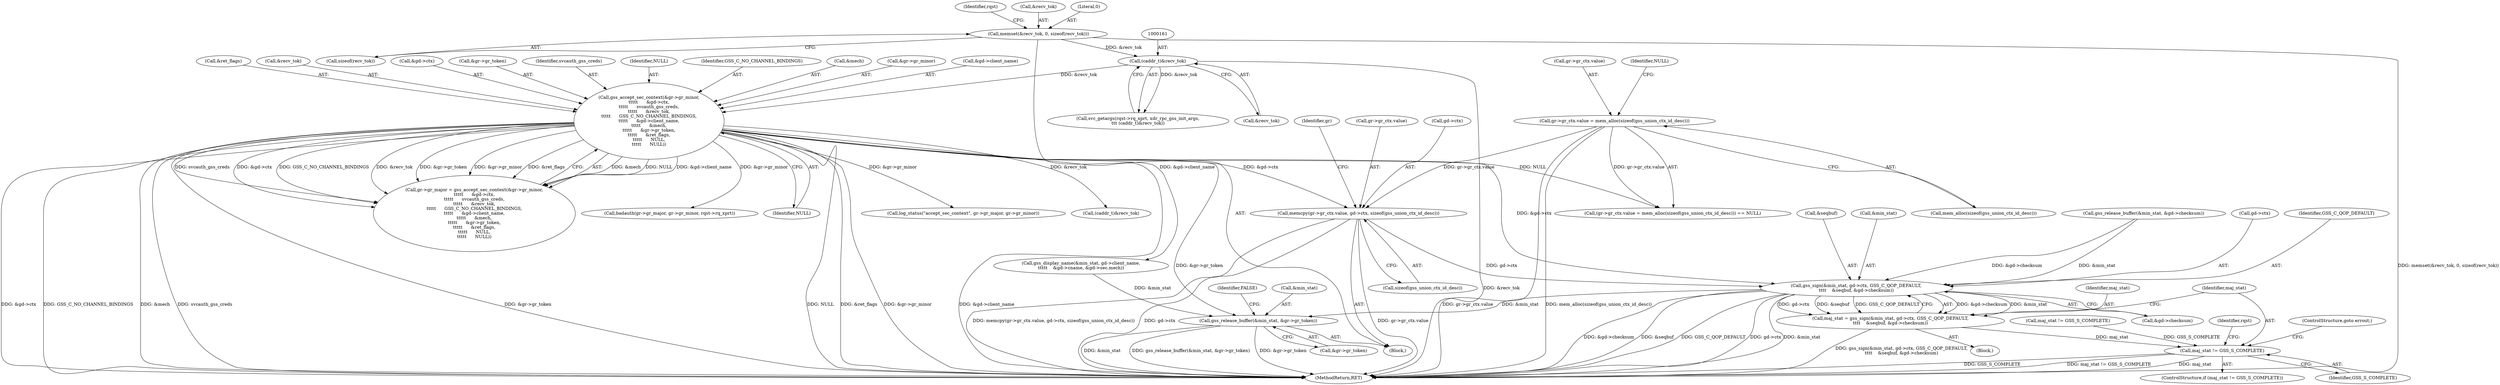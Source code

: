 digraph "0_krb5_5bb8a6b9c9eb8dd22bc9526751610aaa255ead9c_0@API" {
"1000260" [label="(Call,memcpy(gr->gr_ctx.value, gd->ctx, sizeof(gss_union_ctx_id_desc)))"];
"1000245" [label="(Call,gr->gr_ctx.value = mem_alloc(sizeof(gss_union_ctx_id_desc)))"];
"1000170" [label="(Call,gss_accept_sec_context(&gr->gr_minor,\n\t\t\t\t\t      &gd->ctx,\n\t\t\t\t\t      svcauth_gss_creds,\n\t\t\t\t\t      &recv_tok,\n\t\t\t\t\t      GSS_C_NO_CHANNEL_BINDINGS,\n\t\t\t\t\t      &gd->client_name,\n\t\t\t\t\t      &mech,\n\t\t\t\t\t      &gr->gr_token,\n\t\t\t\t\t      &ret_flags,\n\t\t\t\t\t      NULL,\n\t\t\t\t\t      NULL))"];
"1000160" [label="(Call,(caddr_t)&recv_tok)"];
"1000147" [label="(Call,memset(&recv_tok, 0, sizeof(recv_tok)))"];
"1000418" [label="(Call,gss_sign(&min_stat, gd->ctx, GSS_C_QOP_DEFAULT,\n\t\t\t\t    &seqbuf, &gd->checksum))"];
"1000416" [label="(Call,maj_stat = gss_sign(&min_stat, gd->ctx, GSS_C_QOP_DEFAULT,\n\t\t\t\t    &seqbuf, &gd->checksum))"];
"1000432" [label="(Call,maj_stat != GSS_S_COMPLETE)"];
"1000475" [label="(Call,gss_release_buffer(&min_stat, &gr->gr_token))"];
"1000341" [label="(Call,gss_display_name(&min_stat, gd->client_name,\n\t\t\t\t\t    &gd->cname, &gd->sec.mech))"];
"1000147" [label="(Call,memset(&recv_tok, 0, sizeof(recv_tok)))"];
"1000183" [label="(Call,&gd->client_name)"];
"1000155" [label="(Call,svc_getargs(rqst->rq_xprt, xdr_rpc_gss_init_args,\n\t\t\t (caddr_t)&recv_tok))"];
"1000421" [label="(Call,gd->ctx)"];
"1000246" [label="(Call,gr->gr_ctx.value)"];
"1000193" [label="(Call,&ret_flags)"];
"1000483" [label="(Identifier,FALSE)"];
"1000418" [label="(Call,gss_sign(&min_stat, gd->ctx, GSS_C_QOP_DEFAULT,\n\t\t\t\t    &seqbuf, &gd->checksum))"];
"1000332" [label="(Block,)"];
"1000475" [label="(Call,gss_release_buffer(&min_stat, &gr->gr_token))"];
"1000206" [label="(Call,log_status(\"accept_sec_context\", gr->gr_major, gr->gr_minor))"];
"1000358" [label="(Call,maj_stat != GSS_S_COMPLETE)"];
"1000202" [label="(Call,(caddr_t)&recv_tok)"];
"1000157" [label="(Identifier,rqst)"];
"1000108" [label="(Block,)"];
"1000424" [label="(Identifier,GSS_C_QOP_DEFAULT)"];
"1000427" [label="(Call,&gd->checksum)"];
"1000180" [label="(Call,&recv_tok)"];
"1000151" [label="(Call,sizeof(recv_tok))"];
"1000484" [label="(MethodReturn,RET)"];
"1000175" [label="(Call,&gd->ctx)"];
"1000148" [label="(Call,&recv_tok)"];
"1000162" [label="(Call,&recv_tok)"];
"1000416" [label="(Call,maj_stat = gss_sign(&min_stat, gd->ctx, GSS_C_QOP_DEFAULT,\n\t\t\t\t    &seqbuf, &gd->checksum))"];
"1000260" [label="(Call,memcpy(gr->gr_ctx.value, gd->ctx, sizeof(gss_union_ctx_id_desc)))"];
"1000409" [label="(Call,gss_release_buffer(&min_stat, &gd->checksum))"];
"1000244" [label="(Call,(gr->gr_ctx.value = mem_alloc(sizeof(gss_union_ctx_id_desc))) == NULL)"];
"1000417" [label="(Identifier,maj_stat)"];
"1000441" [label="(Identifier,rqst)"];
"1000251" [label="(Call,mem_alloc(sizeof(gss_union_ctx_id_desc)))"];
"1000478" [label="(Call,&gr->gr_token)"];
"1000189" [label="(Call,&gr->gr_token)"];
"1000166" [label="(Call,gr->gr_major = gss_accept_sec_context(&gr->gr_minor,\n\t\t\t\t\t      &gd->ctx,\n\t\t\t\t\t      svcauth_gss_creds,\n\t\t\t\t\t      &recv_tok,\n\t\t\t\t\t      GSS_C_NO_CHANNEL_BINDINGS,\n\t\t\t\t\t      &gd->client_name,\n\t\t\t\t\t      &mech,\n\t\t\t\t\t      &gr->gr_token,\n\t\t\t\t\t      &ret_flags,\n\t\t\t\t\t      NULL,\n\t\t\t\t\t      NULL))"];
"1000160" [label="(Call,(caddr_t)&recv_tok)"];
"1000150" [label="(Literal,0)"];
"1000245" [label="(Call,gr->gr_ctx.value = mem_alloc(sizeof(gss_union_ctx_id_desc)))"];
"1000274" [label="(Identifier,gr)"];
"1000179" [label="(Identifier,svcauth_gss_creds)"];
"1000227" [label="(Call,badauth(gr->gr_major, gr->gr_minor, rqst->rq_xprt))"];
"1000476" [label="(Call,&min_stat)"];
"1000170" [label="(Call,gss_accept_sec_context(&gr->gr_minor,\n\t\t\t\t\t      &gd->ctx,\n\t\t\t\t\t      svcauth_gss_creds,\n\t\t\t\t\t      &recv_tok,\n\t\t\t\t\t      GSS_C_NO_CHANNEL_BINDINGS,\n\t\t\t\t\t      &gd->client_name,\n\t\t\t\t\t      &mech,\n\t\t\t\t\t      &gr->gr_token,\n\t\t\t\t\t      &ret_flags,\n\t\t\t\t\t      NULL,\n\t\t\t\t\t      NULL))"];
"1000254" [label="(Identifier,NULL)"];
"1000195" [label="(Identifier,NULL)"];
"1000434" [label="(Identifier,GSS_S_COMPLETE)"];
"1000433" [label="(Identifier,maj_stat)"];
"1000431" [label="(ControlStructure,if (maj_stat != GSS_S_COMPLETE))"];
"1000261" [label="(Call,gr->gr_ctx.value)"];
"1000182" [label="(Identifier,GSS_C_NO_CHANNEL_BINDINGS)"];
"1000425" [label="(Call,&seqbuf)"];
"1000266" [label="(Call,gd->ctx)"];
"1000269" [label="(Call,sizeof(gss_union_ctx_id_desc))"];
"1000432" [label="(Call,maj_stat != GSS_S_COMPLETE)"];
"1000187" [label="(Call,&mech)"];
"1000171" [label="(Call,&gr->gr_minor)"];
"1000419" [label="(Call,&min_stat)"];
"1000436" [label="(ControlStructure,goto errout;)"];
"1000196" [label="(Identifier,NULL)"];
"1000260" -> "1000108"  [label="AST: "];
"1000260" -> "1000269"  [label="CFG: "];
"1000261" -> "1000260"  [label="AST: "];
"1000266" -> "1000260"  [label="AST: "];
"1000269" -> "1000260"  [label="AST: "];
"1000274" -> "1000260"  [label="CFG: "];
"1000260" -> "1000484"  [label="DDG: memcpy(gr->gr_ctx.value, gd->ctx, sizeof(gss_union_ctx_id_desc))"];
"1000260" -> "1000484"  [label="DDG: gd->ctx"];
"1000260" -> "1000484"  [label="DDG: gr->gr_ctx.value"];
"1000245" -> "1000260"  [label="DDG: gr->gr_ctx.value"];
"1000170" -> "1000260"  [label="DDG: &gd->ctx"];
"1000260" -> "1000418"  [label="DDG: gd->ctx"];
"1000245" -> "1000244"  [label="AST: "];
"1000245" -> "1000251"  [label="CFG: "];
"1000246" -> "1000245"  [label="AST: "];
"1000251" -> "1000245"  [label="AST: "];
"1000254" -> "1000245"  [label="CFG: "];
"1000245" -> "1000484"  [label="DDG: mem_alloc(sizeof(gss_union_ctx_id_desc))"];
"1000245" -> "1000484"  [label="DDG: gr->gr_ctx.value"];
"1000245" -> "1000244"  [label="DDG: gr->gr_ctx.value"];
"1000170" -> "1000166"  [label="AST: "];
"1000170" -> "1000196"  [label="CFG: "];
"1000171" -> "1000170"  [label="AST: "];
"1000175" -> "1000170"  [label="AST: "];
"1000179" -> "1000170"  [label="AST: "];
"1000180" -> "1000170"  [label="AST: "];
"1000182" -> "1000170"  [label="AST: "];
"1000183" -> "1000170"  [label="AST: "];
"1000187" -> "1000170"  [label="AST: "];
"1000189" -> "1000170"  [label="AST: "];
"1000193" -> "1000170"  [label="AST: "];
"1000195" -> "1000170"  [label="AST: "];
"1000196" -> "1000170"  [label="AST: "];
"1000166" -> "1000170"  [label="CFG: "];
"1000170" -> "1000484"  [label="DDG: GSS_C_NO_CHANNEL_BINDINGS"];
"1000170" -> "1000484"  [label="DDG: &mech"];
"1000170" -> "1000484"  [label="DDG: svcauth_gss_creds"];
"1000170" -> "1000484"  [label="DDG: &gr->gr_token"];
"1000170" -> "1000484"  [label="DDG: NULL"];
"1000170" -> "1000484"  [label="DDG: &ret_flags"];
"1000170" -> "1000484"  [label="DDG: &gr->gr_minor"];
"1000170" -> "1000484"  [label="DDG: &gd->client_name"];
"1000170" -> "1000484"  [label="DDG: &gd->ctx"];
"1000170" -> "1000166"  [label="DDG: &mech"];
"1000170" -> "1000166"  [label="DDG: NULL"];
"1000170" -> "1000166"  [label="DDG: &gd->client_name"];
"1000170" -> "1000166"  [label="DDG: svcauth_gss_creds"];
"1000170" -> "1000166"  [label="DDG: &gd->ctx"];
"1000170" -> "1000166"  [label="DDG: GSS_C_NO_CHANNEL_BINDINGS"];
"1000170" -> "1000166"  [label="DDG: &recv_tok"];
"1000170" -> "1000166"  [label="DDG: &gr->gr_token"];
"1000170" -> "1000166"  [label="DDG: &gr->gr_minor"];
"1000170" -> "1000166"  [label="DDG: &ret_flags"];
"1000160" -> "1000170"  [label="DDG: &recv_tok"];
"1000170" -> "1000202"  [label="DDG: &recv_tok"];
"1000170" -> "1000206"  [label="DDG: &gr->gr_minor"];
"1000170" -> "1000227"  [label="DDG: &gr->gr_minor"];
"1000170" -> "1000244"  [label="DDG: NULL"];
"1000170" -> "1000341"  [label="DDG: &gd->client_name"];
"1000170" -> "1000418"  [label="DDG: &gd->ctx"];
"1000170" -> "1000475"  [label="DDG: &gr->gr_token"];
"1000160" -> "1000155"  [label="AST: "];
"1000160" -> "1000162"  [label="CFG: "];
"1000161" -> "1000160"  [label="AST: "];
"1000162" -> "1000160"  [label="AST: "];
"1000155" -> "1000160"  [label="CFG: "];
"1000160" -> "1000484"  [label="DDG: &recv_tok"];
"1000160" -> "1000155"  [label="DDG: &recv_tok"];
"1000147" -> "1000160"  [label="DDG: &recv_tok"];
"1000147" -> "1000108"  [label="AST: "];
"1000147" -> "1000151"  [label="CFG: "];
"1000148" -> "1000147"  [label="AST: "];
"1000150" -> "1000147"  [label="AST: "];
"1000151" -> "1000147"  [label="AST: "];
"1000157" -> "1000147"  [label="CFG: "];
"1000147" -> "1000484"  [label="DDG: memset(&recv_tok, 0, sizeof(recv_tok))"];
"1000418" -> "1000416"  [label="AST: "];
"1000418" -> "1000427"  [label="CFG: "];
"1000419" -> "1000418"  [label="AST: "];
"1000421" -> "1000418"  [label="AST: "];
"1000424" -> "1000418"  [label="AST: "];
"1000425" -> "1000418"  [label="AST: "];
"1000427" -> "1000418"  [label="AST: "];
"1000416" -> "1000418"  [label="CFG: "];
"1000418" -> "1000484"  [label="DDG: &gd->checksum"];
"1000418" -> "1000484"  [label="DDG: &seqbuf"];
"1000418" -> "1000484"  [label="DDG: GSS_C_QOP_DEFAULT"];
"1000418" -> "1000484"  [label="DDG: gd->ctx"];
"1000418" -> "1000484"  [label="DDG: &min_stat"];
"1000418" -> "1000416"  [label="DDG: &gd->checksum"];
"1000418" -> "1000416"  [label="DDG: &min_stat"];
"1000418" -> "1000416"  [label="DDG: gd->ctx"];
"1000418" -> "1000416"  [label="DDG: &seqbuf"];
"1000418" -> "1000416"  [label="DDG: GSS_C_QOP_DEFAULT"];
"1000409" -> "1000418"  [label="DDG: &min_stat"];
"1000409" -> "1000418"  [label="DDG: &gd->checksum"];
"1000418" -> "1000475"  [label="DDG: &min_stat"];
"1000416" -> "1000332"  [label="AST: "];
"1000417" -> "1000416"  [label="AST: "];
"1000433" -> "1000416"  [label="CFG: "];
"1000416" -> "1000484"  [label="DDG: gss_sign(&min_stat, gd->ctx, GSS_C_QOP_DEFAULT,\n\t\t\t\t    &seqbuf, &gd->checksum)"];
"1000416" -> "1000432"  [label="DDG: maj_stat"];
"1000432" -> "1000431"  [label="AST: "];
"1000432" -> "1000434"  [label="CFG: "];
"1000433" -> "1000432"  [label="AST: "];
"1000434" -> "1000432"  [label="AST: "];
"1000436" -> "1000432"  [label="CFG: "];
"1000441" -> "1000432"  [label="CFG: "];
"1000432" -> "1000484"  [label="DDG: GSS_S_COMPLETE"];
"1000432" -> "1000484"  [label="DDG: maj_stat != GSS_S_COMPLETE"];
"1000432" -> "1000484"  [label="DDG: maj_stat"];
"1000358" -> "1000432"  [label="DDG: GSS_S_COMPLETE"];
"1000475" -> "1000108"  [label="AST: "];
"1000475" -> "1000478"  [label="CFG: "];
"1000476" -> "1000475"  [label="AST: "];
"1000478" -> "1000475"  [label="AST: "];
"1000483" -> "1000475"  [label="CFG: "];
"1000475" -> "1000484"  [label="DDG: &min_stat"];
"1000475" -> "1000484"  [label="DDG: gss_release_buffer(&min_stat, &gr->gr_token)"];
"1000475" -> "1000484"  [label="DDG: &gr->gr_token"];
"1000341" -> "1000475"  [label="DDG: &min_stat"];
}

